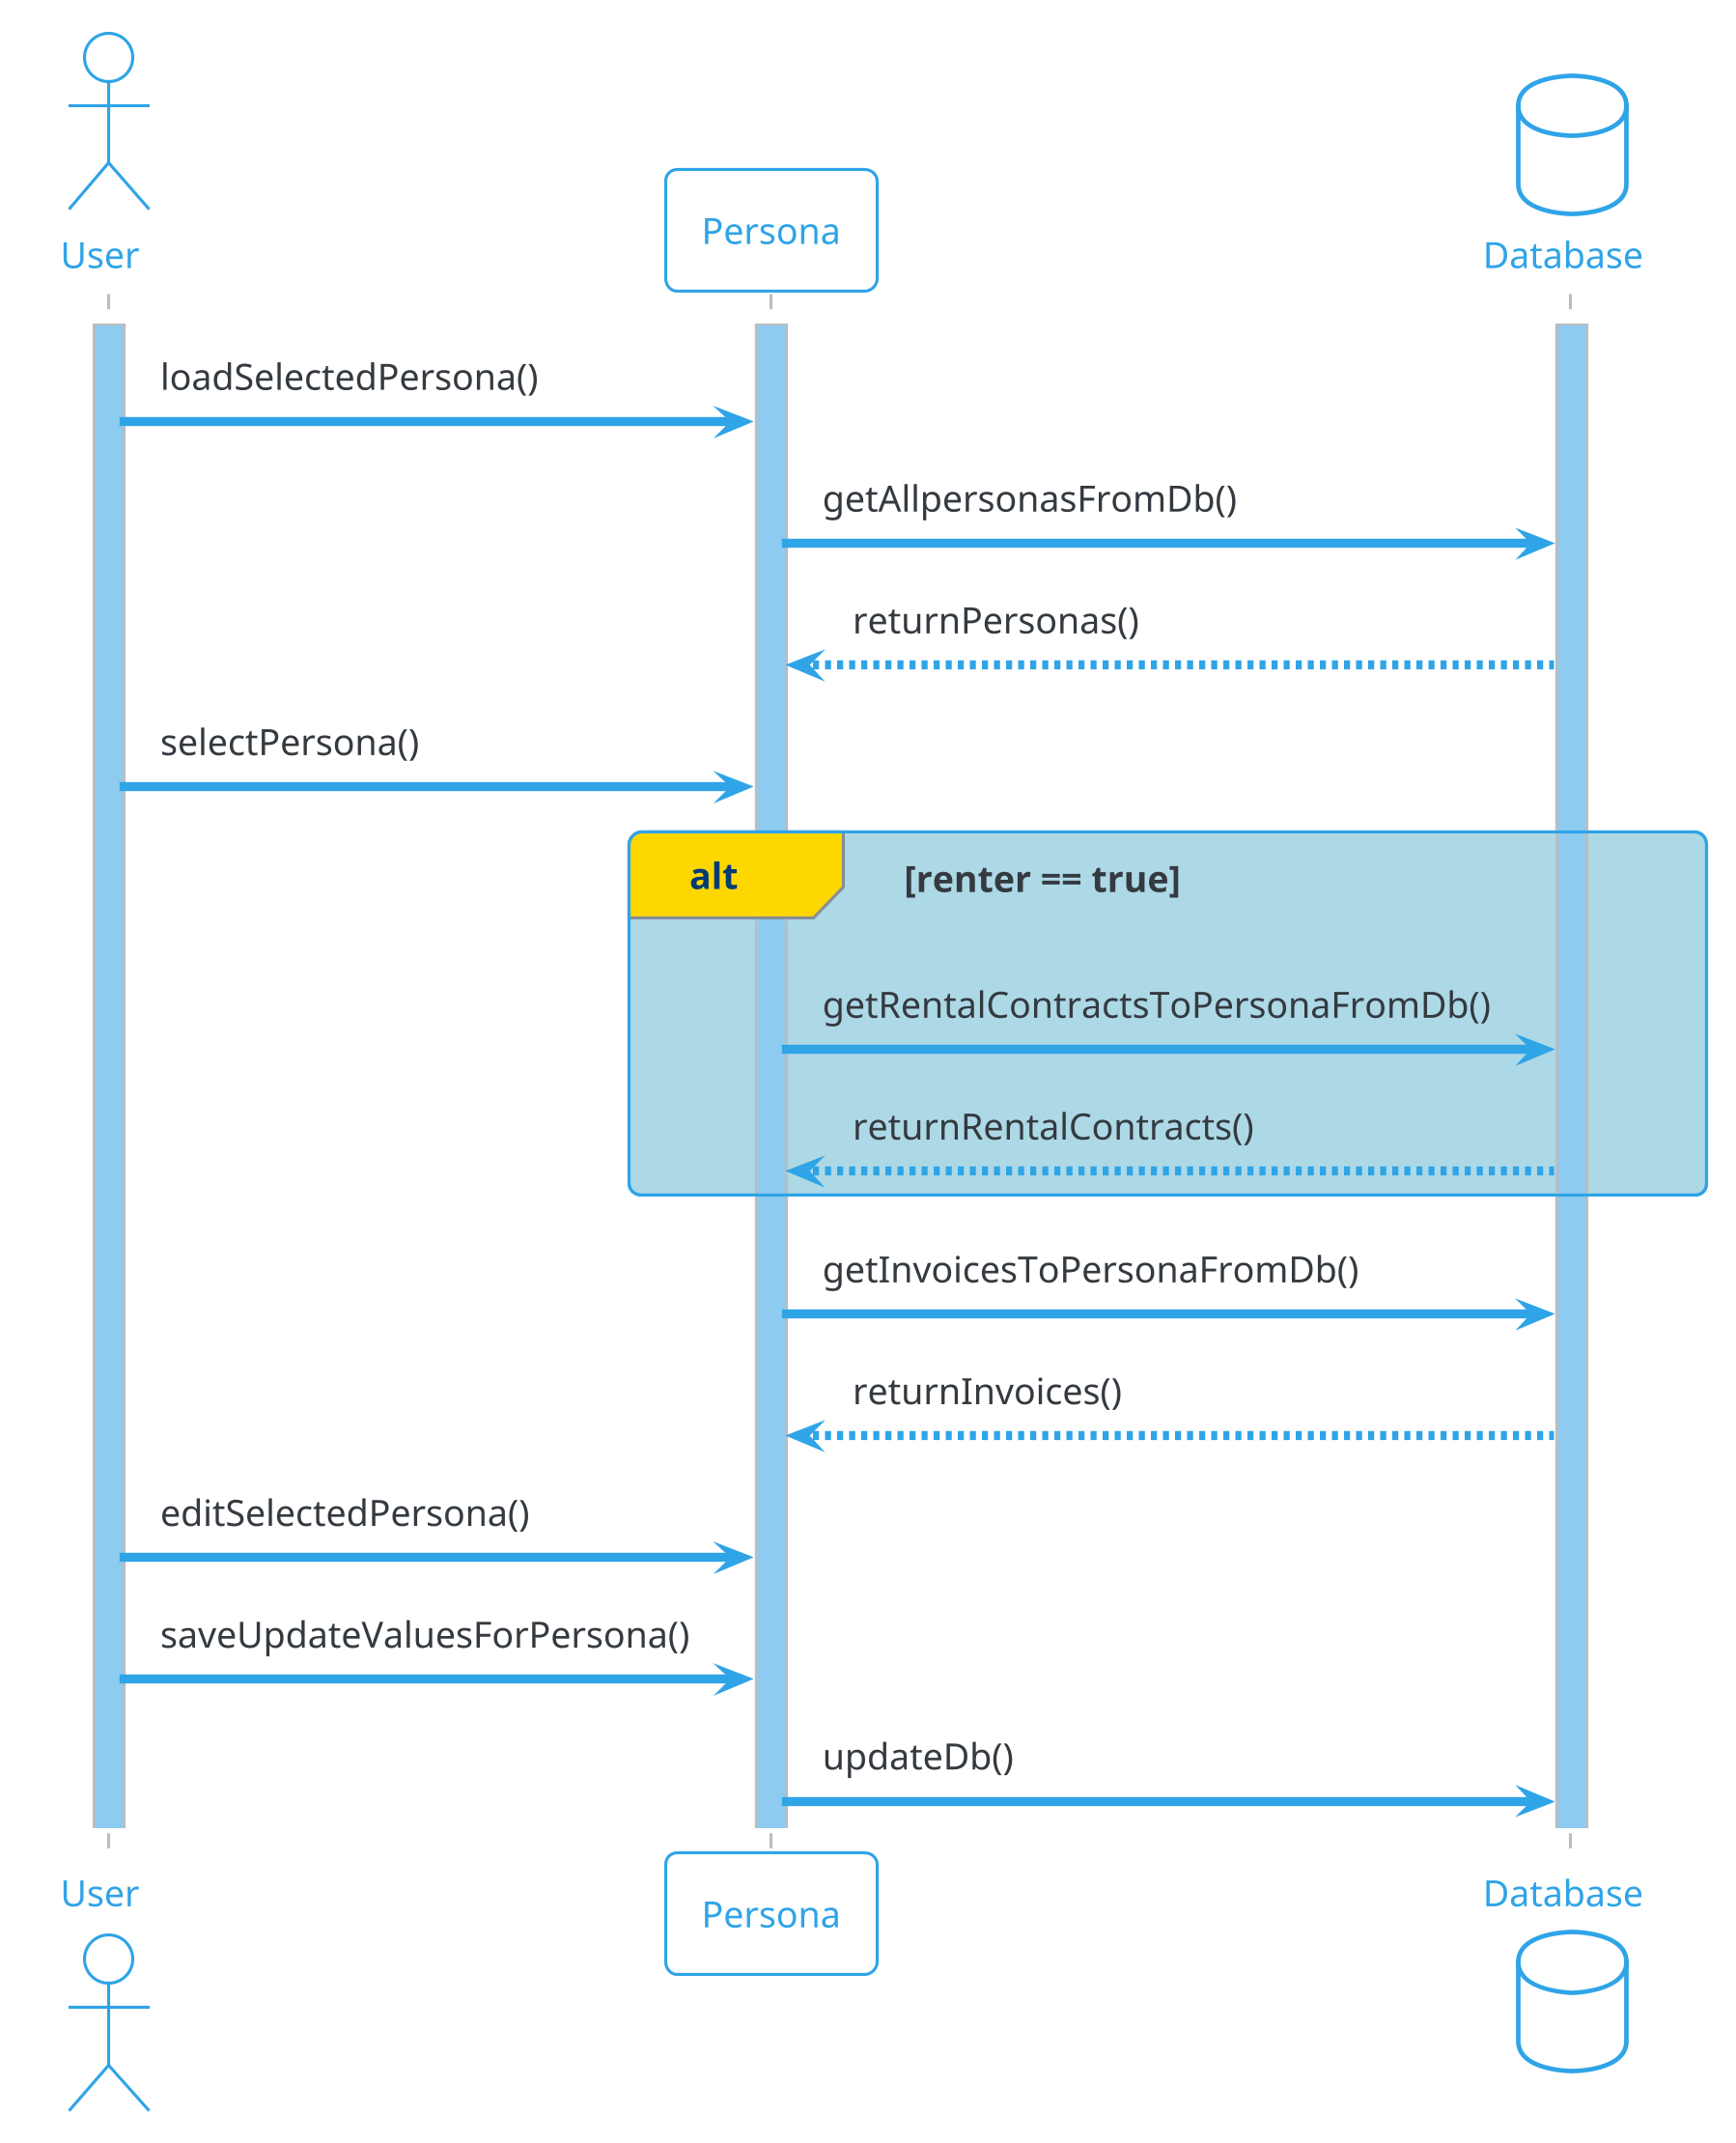 @startuml personAnsehen
!theme cerulean-outline

skinparam sequence {
LifeLineBackgroundColor #8ECBF1
ParticipantPadding 2
}
skinparam dpi 300

actor User as user
activate user
participant Persona as persona
database Database as db
activate db
activate persona
user -> persona : loadSelectedPersona()
persona -> db : getAllpersonasFromDb()
db --> persona : returnPersonas()
user -> persona : selectPersona()

alt#Gold #LightBlue renter == true
persona -> db : getRentalContractsToPersonaFromDb()
db --> persona : returnRentalContracts()
end


persona -> db : getInvoicesToPersonaFromDb()
db --> persona : returnInvoices()

user -> persona : editSelectedPersona()
user ->persona : saveUpdateValuesForPersona()  
persona ->db : updateDb()
@enduml